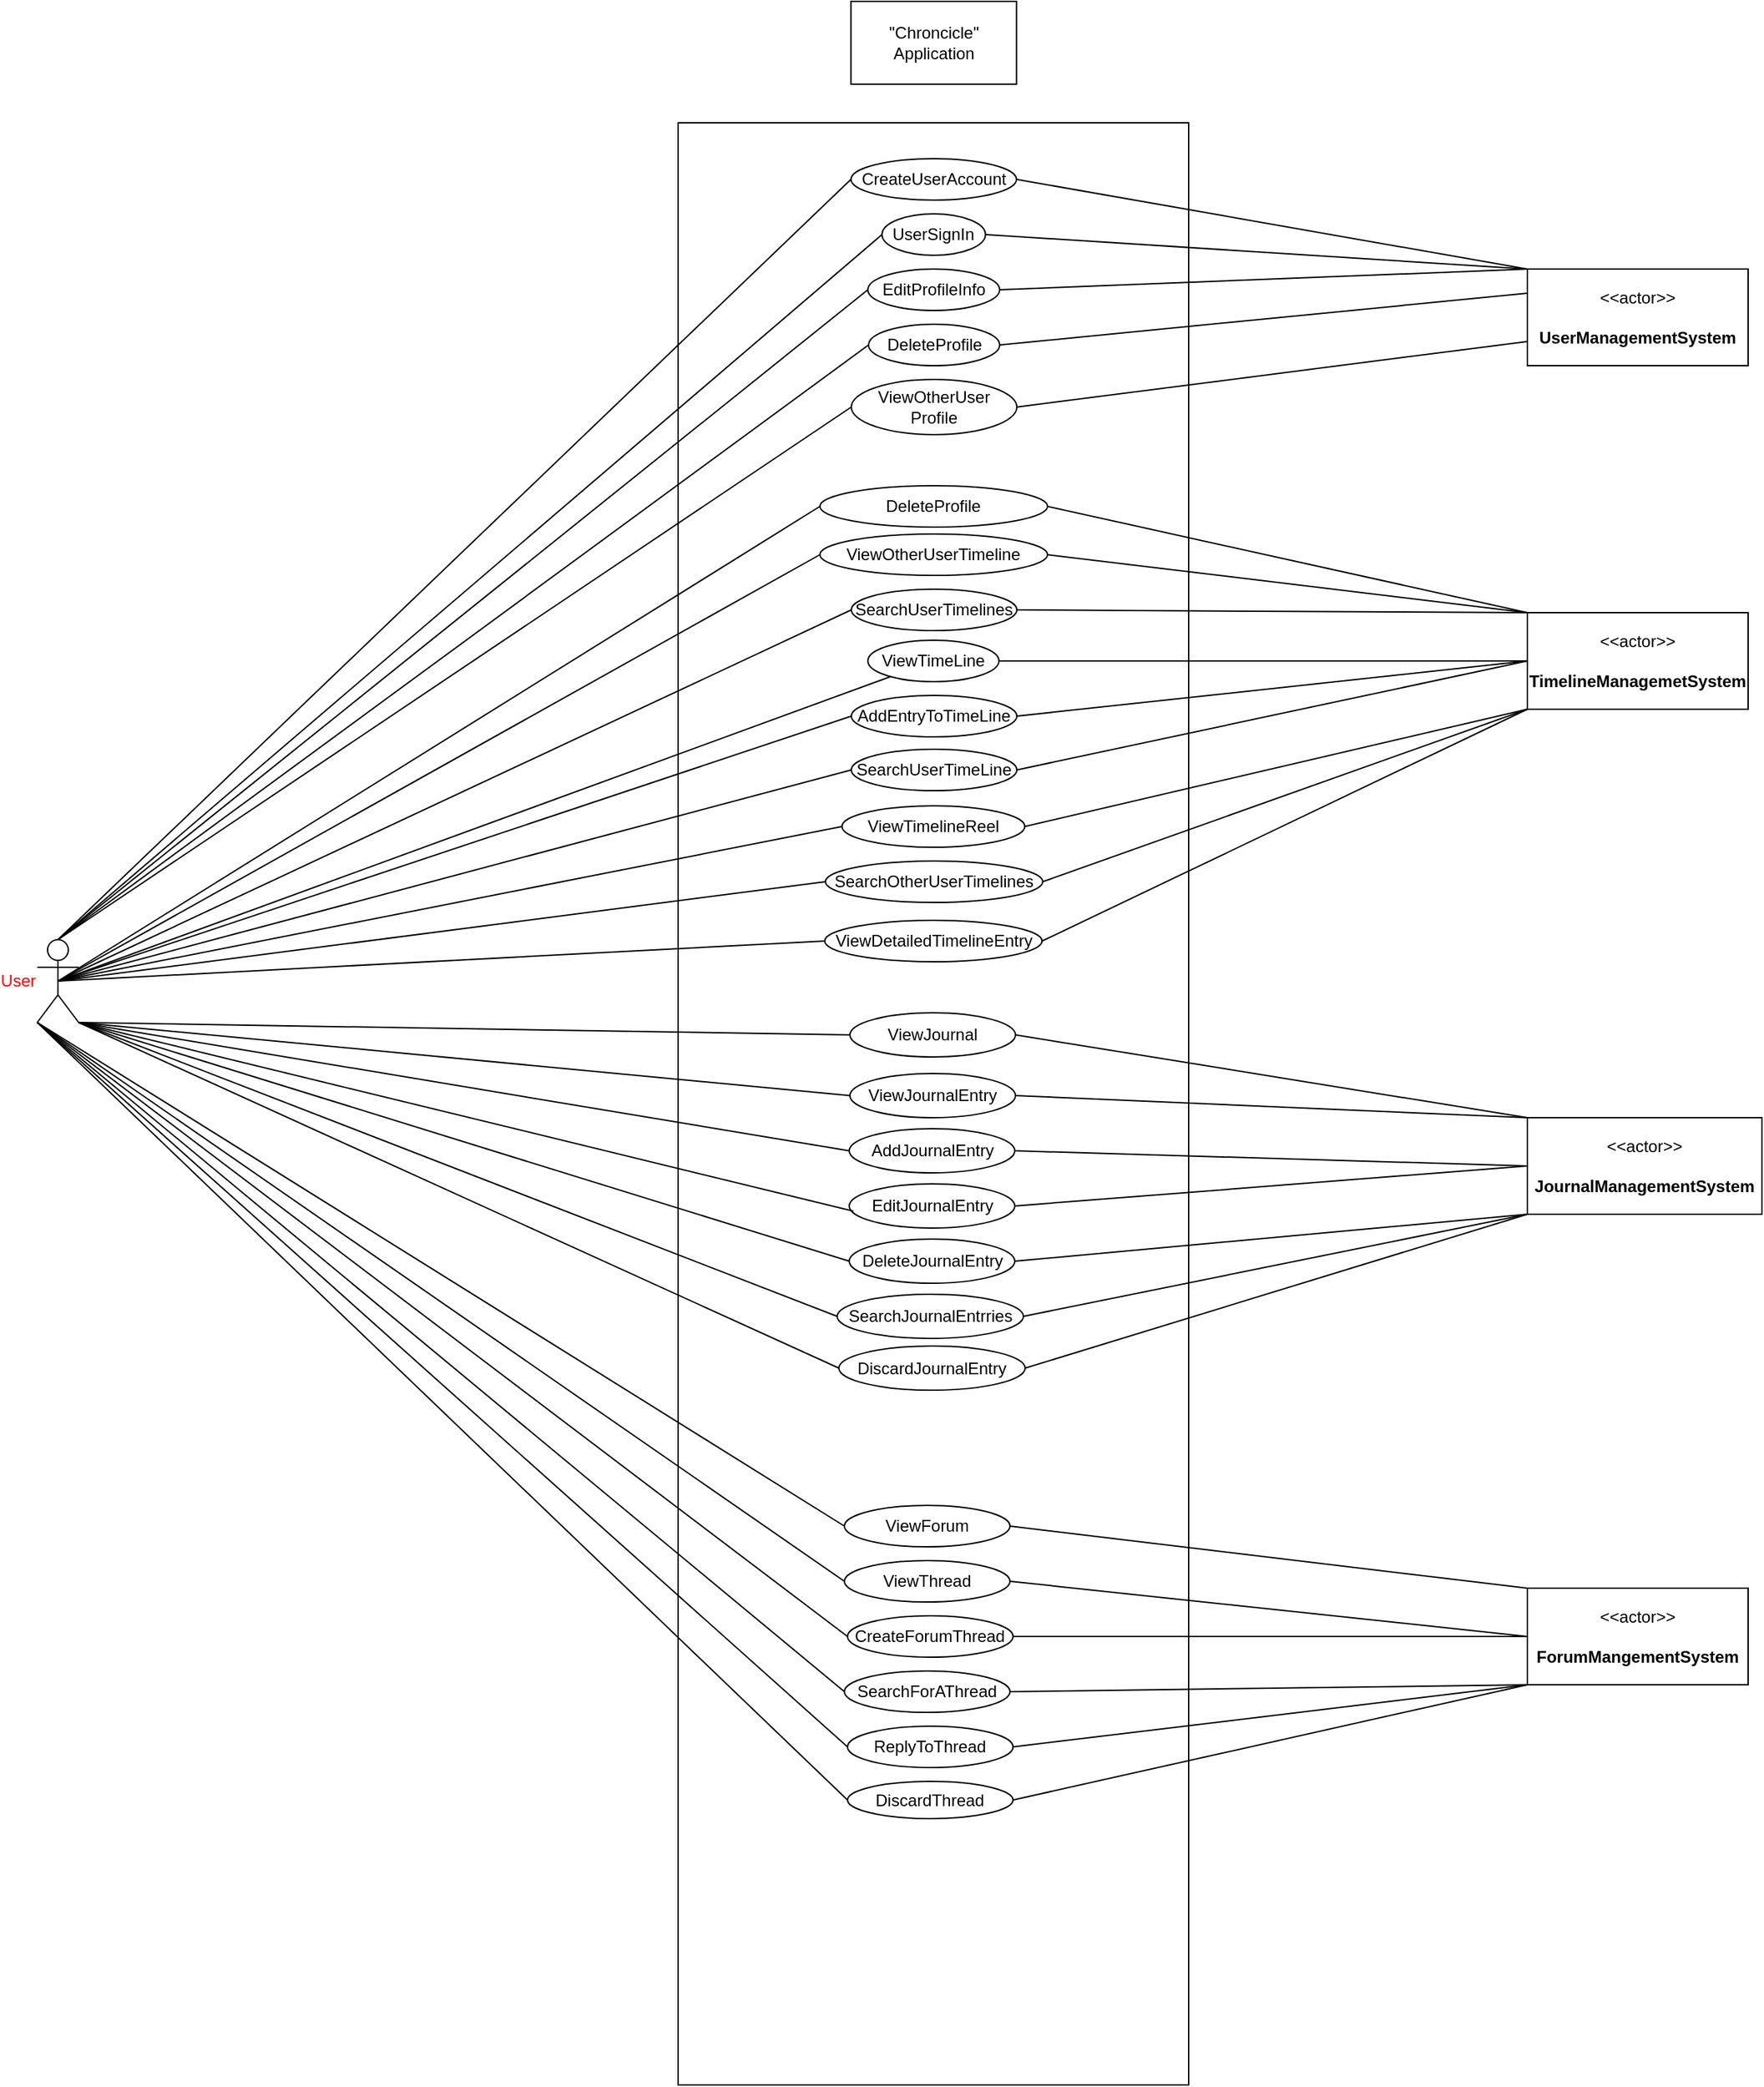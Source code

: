 <mxfile version="22.0.8" type="github">
  <diagram name="Page-1" id="yUO-QkWpa_U_Ise3Jthb">
    <mxGraphModel dx="2284" dy="750" grid="1" gridSize="10" guides="1" tooltips="1" connect="1" arrows="1" fold="1" page="1" pageScale="1" pageWidth="850" pageHeight="1100" math="0" shadow="0">
      <root>
        <mxCell id="0" />
        <mxCell id="1" parent="0" />
        <mxCell id="3FXkl9Uenxrdrb0-9oeA-2" value="" style="rounded=0;whiteSpace=wrap;html=1;" parent="1" vertex="1">
          <mxGeometry x="234.5" y="248" width="370" height="1422" as="geometry" />
        </mxCell>
        <mxCell id="3FXkl9Uenxrdrb0-9oeA-7" value="&amp;lt;&amp;lt;actor&amp;gt;&amp;gt;&lt;br&gt;&lt;br&gt;&lt;b&gt;UserManagementSystem&lt;br&gt;&lt;/b&gt;" style="html=1;align=center;verticalAlign=middle;dashed=0;whiteSpace=wrap;" parent="1" vertex="1">
          <mxGeometry x="850" y="354" width="160" height="70" as="geometry" />
        </mxCell>
        <mxCell id="3FXkl9Uenxrdrb0-9oeA-8" value="CreateUserAccount" style="ellipse;whiteSpace=wrap;html=1;" parent="1" vertex="1">
          <mxGeometry x="359.75" y="274" width="120" height="30" as="geometry" />
        </mxCell>
        <mxCell id="3FXkl9Uenxrdrb0-9oeA-9" value="UserSignIn" style="ellipse;whiteSpace=wrap;html=1;" parent="1" vertex="1">
          <mxGeometry x="382.25" y="314" width="75" height="30" as="geometry" />
        </mxCell>
        <mxCell id="3FXkl9Uenxrdrb0-9oeA-10" value="" style="endArrow=none;html=1;rounded=0;entryX=0;entryY=0.5;entryDx=0;entryDy=0;exitX=0.5;exitY=0;exitDx=0;exitDy=0;exitPerimeter=0;" parent="1" source="3FXkl9Uenxrdrb0-9oeA-6" target="3FXkl9Uenxrdrb0-9oeA-8" edge="1">
          <mxGeometry width="50" height="50" relative="1" as="geometry">
            <mxPoint x="216.5" y="390" as="sourcePoint" />
            <mxPoint x="446.5" y="410" as="targetPoint" />
          </mxGeometry>
        </mxCell>
        <mxCell id="3FXkl9Uenxrdrb0-9oeA-11" value="" style="endArrow=none;html=1;rounded=0;entryX=0;entryY=0.5;entryDx=0;entryDy=0;exitX=0.5;exitY=0;exitDx=0;exitDy=0;exitPerimeter=0;" parent="1" source="3FXkl9Uenxrdrb0-9oeA-6" target="3FXkl9Uenxrdrb0-9oeA-9" edge="1">
          <mxGeometry width="50" height="50" relative="1" as="geometry">
            <mxPoint x="216.5" y="410" as="sourcePoint" />
            <mxPoint x="316.5" y="460" as="targetPoint" />
          </mxGeometry>
        </mxCell>
        <mxCell id="3FXkl9Uenxrdrb0-9oeA-12" value="" style="endArrow=none;html=1;rounded=0;entryX=1;entryY=0.5;entryDx=0;entryDy=0;exitX=0;exitY=0;exitDx=0;exitDy=0;" parent="1" source="3FXkl9Uenxrdrb0-9oeA-7" target="3FXkl9Uenxrdrb0-9oeA-8" edge="1">
          <mxGeometry width="50" height="50" relative="1" as="geometry">
            <mxPoint x="623.5" y="415" as="sourcePoint" />
            <mxPoint x="446.5" y="410" as="targetPoint" />
          </mxGeometry>
        </mxCell>
        <mxCell id="3FXkl9Uenxrdrb0-9oeA-13" value="" style="endArrow=none;html=1;rounded=0;entryX=0;entryY=0;entryDx=0;entryDy=0;exitX=1;exitY=0.5;exitDx=0;exitDy=0;" parent="1" source="3FXkl9Uenxrdrb0-9oeA-9" target="3FXkl9Uenxrdrb0-9oeA-7" edge="1">
          <mxGeometry width="50" height="50" relative="1" as="geometry">
            <mxPoint x="476.5" y="470" as="sourcePoint" />
            <mxPoint x="623.5" y="414" as="targetPoint" />
          </mxGeometry>
        </mxCell>
        <mxCell id="3FXkl9Uenxrdrb0-9oeA-1" value="&quot;Chroncicle&quot; Application" style="rounded=0;whiteSpace=wrap;html=1;" parent="1" vertex="1">
          <mxGeometry x="359.75" y="160" width="120" height="60" as="geometry" />
        </mxCell>
        <mxCell id="3FXkl9Uenxrdrb0-9oeA-21" value="EditProfileInfo" style="ellipse;whiteSpace=wrap;html=1;" parent="1" vertex="1">
          <mxGeometry x="372" y="354" width="95.5" height="30" as="geometry" />
        </mxCell>
        <mxCell id="3FXkl9Uenxrdrb0-9oeA-22" value="" style="endArrow=none;html=1;rounded=0;entryX=0;entryY=0.5;entryDx=0;entryDy=0;exitX=0.5;exitY=0;exitDx=0;exitDy=0;exitPerimeter=0;" parent="1" source="3FXkl9Uenxrdrb0-9oeA-6" target="3FXkl9Uenxrdrb0-9oeA-21" edge="1">
          <mxGeometry width="50" height="50" relative="1" as="geometry">
            <mxPoint x="107" y="390" as="sourcePoint" />
            <mxPoint x="432" y="250" as="targetPoint" />
          </mxGeometry>
        </mxCell>
        <mxCell id="3FXkl9Uenxrdrb0-9oeA-23" value="" style="endArrow=none;html=1;rounded=0;exitX=1;exitY=0.5;exitDx=0;exitDy=0;entryX=0;entryY=0;entryDx=0;entryDy=0;" parent="1" source="3FXkl9Uenxrdrb0-9oeA-21" target="3FXkl9Uenxrdrb0-9oeA-7" edge="1">
          <mxGeometry width="50" height="50" relative="1" as="geometry">
            <mxPoint x="542" y="300" as="sourcePoint" />
            <mxPoint x="600" y="355" as="targetPoint" />
          </mxGeometry>
        </mxCell>
        <mxCell id="3FXkl9Uenxrdrb0-9oeA-24" value="DeleteProfile" style="ellipse;whiteSpace=wrap;html=1;" parent="1" vertex="1">
          <mxGeometry x="372.5" y="394" width="95" height="30" as="geometry" />
        </mxCell>
        <mxCell id="3FXkl9Uenxrdrb0-9oeA-25" value="" style="endArrow=none;html=1;rounded=0;entryX=0;entryY=0.5;entryDx=0;entryDy=0;exitX=0.5;exitY=0;exitDx=0;exitDy=0;exitPerimeter=0;" parent="1" source="3FXkl9Uenxrdrb0-9oeA-6" target="3FXkl9Uenxrdrb0-9oeA-24" edge="1">
          <mxGeometry width="50" height="50" relative="1" as="geometry">
            <mxPoint x="210" y="490" as="sourcePoint" />
            <mxPoint x="450" y="400" as="targetPoint" />
          </mxGeometry>
        </mxCell>
        <mxCell id="3FXkl9Uenxrdrb0-9oeA-26" value="" style="endArrow=none;html=1;rounded=0;exitX=1;exitY=0.5;exitDx=0;exitDy=0;entryX=0;entryY=0.25;entryDx=0;entryDy=0;" parent="1" source="3FXkl9Uenxrdrb0-9oeA-24" target="3FXkl9Uenxrdrb0-9oeA-7" edge="1">
          <mxGeometry width="50" height="50" relative="1" as="geometry">
            <mxPoint x="560" y="450" as="sourcePoint" />
            <mxPoint x="618" y="505" as="targetPoint" />
          </mxGeometry>
        </mxCell>
        <mxCell id="3FXkl9Uenxrdrb0-9oeA-27" value="&amp;lt;&amp;lt;actor&amp;gt;&amp;gt;&lt;br&gt;&lt;br&gt;&lt;b style=&quot;border-color: var(--border-color);&quot;&gt;TimelineManagemetSystem&lt;/b&gt;&lt;b&gt;&lt;br&gt;&lt;/b&gt;" style="html=1;align=center;verticalAlign=middle;dashed=0;whiteSpace=wrap;" parent="1" vertex="1">
          <mxGeometry x="850" y="603" width="160" height="70" as="geometry" />
        </mxCell>
        <mxCell id="3FXkl9Uenxrdrb0-9oeA-28" value="ViewOtherUserTimeline" style="ellipse;whiteSpace=wrap;html=1;" parent="1" vertex="1">
          <mxGeometry x="337.25" y="546" width="165" height="30" as="geometry" />
        </mxCell>
        <mxCell id="3FXkl9Uenxrdrb0-9oeA-29" value="" style="endArrow=none;html=1;rounded=0;entryX=0;entryY=0.5;entryDx=0;entryDy=0;exitX=0.5;exitY=0.5;exitDx=0;exitDy=0;exitPerimeter=0;" parent="1" source="3FXkl9Uenxrdrb0-9oeA-6" target="3FXkl9Uenxrdrb0-9oeA-28" edge="1">
          <mxGeometry width="50" height="50" relative="1" as="geometry">
            <mxPoint x="85" y="540" as="sourcePoint" />
            <mxPoint x="310" y="370" as="targetPoint" />
          </mxGeometry>
        </mxCell>
        <mxCell id="3FXkl9Uenxrdrb0-9oeA-30" value="SearchUserTimelines" style="ellipse;whiteSpace=wrap;html=1;" parent="1" vertex="1">
          <mxGeometry x="360" y="586" width="120" height="30" as="geometry" />
        </mxCell>
        <mxCell id="3FXkl9Uenxrdrb0-9oeA-31" value="" style="endArrow=none;html=1;rounded=0;entryX=0;entryY=0.5;entryDx=0;entryDy=0;exitX=0.5;exitY=0.5;exitDx=0;exitDy=0;exitPerimeter=0;" parent="1" source="3FXkl9Uenxrdrb0-9oeA-6" target="3FXkl9Uenxrdrb0-9oeA-30" edge="1">
          <mxGeometry width="50" height="50" relative="1" as="geometry">
            <mxPoint x="200" y="480" as="sourcePoint" />
            <mxPoint x="375" y="530" as="targetPoint" />
          </mxGeometry>
        </mxCell>
        <mxCell id="3FXkl9Uenxrdrb0-9oeA-32" value="" style="endArrow=none;html=1;rounded=0;exitX=1;exitY=0.5;exitDx=0;exitDy=0;entryX=0;entryY=0;entryDx=0;entryDy=0;" parent="1" source="3FXkl9Uenxrdrb0-9oeA-28" target="3FXkl9Uenxrdrb0-9oeA-27" edge="1">
          <mxGeometry width="50" height="50" relative="1" as="geometry">
            <mxPoint x="508" y="410" as="sourcePoint" />
            <mxPoint x="620" y="457" as="targetPoint" />
          </mxGeometry>
        </mxCell>
        <mxCell id="3FXkl9Uenxrdrb0-9oeA-34" value="" style="endArrow=none;html=1;rounded=0;exitX=1;exitY=0.5;exitDx=0;exitDy=0;entryX=0;entryY=0;entryDx=0;entryDy=0;" parent="1" source="3FXkl9Uenxrdrb0-9oeA-30" target="3FXkl9Uenxrdrb0-9oeA-27" edge="1">
          <mxGeometry width="50" height="50" relative="1" as="geometry">
            <mxPoint x="400" y="450" as="sourcePoint" />
            <mxPoint x="450" y="400" as="targetPoint" />
          </mxGeometry>
        </mxCell>
        <mxCell id="3FXkl9Uenxrdrb0-9oeA-45" value="ViewTimeLine" style="ellipse;whiteSpace=wrap;html=1;" parent="1" vertex="1">
          <mxGeometry x="372" y="623" width="95" height="30" as="geometry" />
        </mxCell>
        <mxCell id="3FXkl9Uenxrdrb0-9oeA-46" value="" style="endArrow=none;html=1;rounded=0;exitX=0.5;exitY=0.5;exitDx=0;exitDy=0;exitPerimeter=0;" parent="1" source="3FXkl9Uenxrdrb0-9oeA-6" target="3FXkl9Uenxrdrb0-9oeA-45" edge="1">
          <mxGeometry width="50" height="50" relative="1" as="geometry">
            <mxPoint x="90" y="540" as="sourcePoint" />
            <mxPoint x="355" y="540" as="targetPoint" />
          </mxGeometry>
        </mxCell>
        <mxCell id="3FXkl9Uenxrdrb0-9oeA-47" value="SearchUserTimeLine" style="ellipse;whiteSpace=wrap;html=1;" parent="1" vertex="1">
          <mxGeometry x="360" y="702" width="120" height="30" as="geometry" />
        </mxCell>
        <mxCell id="3FXkl9Uenxrdrb0-9oeA-48" value="" style="endArrow=none;html=1;rounded=0;entryX=0;entryY=0.5;entryDx=0;entryDy=0;exitX=0.5;exitY=0.5;exitDx=0;exitDy=0;exitPerimeter=0;" parent="1" source="3FXkl9Uenxrdrb0-9oeA-6" target="3FXkl9Uenxrdrb0-9oeA-47" edge="1">
          <mxGeometry width="50" height="50" relative="1" as="geometry">
            <mxPoint x="190" y="630" as="sourcePoint" />
            <mxPoint x="440" y="540" as="targetPoint" />
          </mxGeometry>
        </mxCell>
        <mxCell id="3FXkl9Uenxrdrb0-9oeA-49" value="" style="endArrow=none;html=1;rounded=0;exitX=1;exitY=0.5;exitDx=0;exitDy=0;entryX=0;entryY=0.5;entryDx=0;entryDy=0;" parent="1" source="3FXkl9Uenxrdrb0-9oeA-47" target="3FXkl9Uenxrdrb0-9oeA-27" edge="1">
          <mxGeometry width="50" height="50" relative="1" as="geometry">
            <mxPoint x="550" y="510" as="sourcePoint" />
            <mxPoint x="630" y="630" as="targetPoint" />
          </mxGeometry>
        </mxCell>
        <mxCell id="3FXkl9Uenxrdrb0-9oeA-50" value="AddEntryToTimeLine" style="ellipse;whiteSpace=wrap;html=1;" parent="1" vertex="1">
          <mxGeometry x="360" y="663" width="120" height="30" as="geometry" />
        </mxCell>
        <mxCell id="3FXkl9Uenxrdrb0-9oeA-51" value="" style="endArrow=none;html=1;rounded=0;entryX=0;entryY=0.5;entryDx=0;entryDy=0;exitX=0.5;exitY=0.5;exitDx=0;exitDy=0;exitPerimeter=0;" parent="1" source="3FXkl9Uenxrdrb0-9oeA-6" target="3FXkl9Uenxrdrb0-9oeA-50" edge="1">
          <mxGeometry width="50" height="50" relative="1" as="geometry">
            <mxPoint x="190" y="630" as="sourcePoint" />
            <mxPoint x="300" y="510" as="targetPoint" />
          </mxGeometry>
        </mxCell>
        <mxCell id="3FXkl9Uenxrdrb0-9oeA-52" value="" style="endArrow=none;html=1;rounded=0;exitX=1;exitY=0.5;exitDx=0;exitDy=0;entryX=0;entryY=0.5;entryDx=0;entryDy=0;" parent="1" source="3FXkl9Uenxrdrb0-9oeA-50" target="3FXkl9Uenxrdrb0-9oeA-27" edge="1">
          <mxGeometry width="50" height="50" relative="1" as="geometry">
            <mxPoint x="485" y="760" as="sourcePoint" />
            <mxPoint x="630" y="630" as="targetPoint" />
          </mxGeometry>
        </mxCell>
        <mxCell id="3FXkl9Uenxrdrb0-9oeA-53" value="" style="endArrow=none;html=1;rounded=0;entryX=0;entryY=0.5;entryDx=0;entryDy=0;" parent="1" source="3FXkl9Uenxrdrb0-9oeA-45" target="3FXkl9Uenxrdrb0-9oeA-27" edge="1">
          <mxGeometry width="50" height="50" relative="1" as="geometry">
            <mxPoint x="475" y="510" as="sourcePoint" />
            <mxPoint x="630" y="630" as="targetPoint" />
          </mxGeometry>
        </mxCell>
        <mxCell id="3FXkl9Uenxrdrb0-9oeA-54" value="ViewOtherUser Profile" style="ellipse;whiteSpace=wrap;html=1;" parent="1" vertex="1">
          <mxGeometry x="360" y="434" width="120" height="40" as="geometry" />
        </mxCell>
        <mxCell id="3FXkl9Uenxrdrb0-9oeA-55" value="" style="endArrow=none;html=1;rounded=0;entryX=0;entryY=0.5;entryDx=0;entryDy=0;exitX=0.5;exitY=0;exitDx=0;exitDy=0;exitPerimeter=0;" parent="1" source="3FXkl9Uenxrdrb0-9oeA-6" target="3FXkl9Uenxrdrb0-9oeA-54" edge="1">
          <mxGeometry width="50" height="50" relative="1" as="geometry">
            <mxPoint x="85" y="260" as="sourcePoint" />
            <mxPoint x="450" y="150" as="targetPoint" />
          </mxGeometry>
        </mxCell>
        <mxCell id="3FXkl9Uenxrdrb0-9oeA-56" value="" style="endArrow=none;html=1;rounded=0;entryX=0;entryY=0.75;entryDx=0;entryDy=0;exitX=1;exitY=0.5;exitDx=0;exitDy=0;" parent="1" source="3FXkl9Uenxrdrb0-9oeA-54" target="3FXkl9Uenxrdrb0-9oeA-7" edge="1">
          <mxGeometry width="50" height="50" relative="1" as="geometry">
            <mxPoint x="560" y="150" as="sourcePoint" />
            <mxPoint x="650" y="117.5" as="targetPoint" />
          </mxGeometry>
        </mxCell>
        <mxCell id="3FXkl9Uenxrdrb0-9oeA-57" value="ViewTimelineReel" style="ellipse;whiteSpace=wrap;html=1;" parent="1" vertex="1">
          <mxGeometry x="353.25" y="743" width="132.5" height="30" as="geometry" />
        </mxCell>
        <mxCell id="3FXkl9Uenxrdrb0-9oeA-58" value="" style="endArrow=none;html=1;rounded=0;entryX=0;entryY=0.5;entryDx=0;entryDy=0;exitX=0.5;exitY=0.5;exitDx=0;exitDy=0;exitPerimeter=0;" parent="1" source="3FXkl9Uenxrdrb0-9oeA-6" target="3FXkl9Uenxrdrb0-9oeA-57" edge="1">
          <mxGeometry width="50" height="50" relative="1" as="geometry">
            <mxPoint x="190" y="800" as="sourcePoint" />
            <mxPoint x="345" y="730" as="targetPoint" />
          </mxGeometry>
        </mxCell>
        <mxCell id="3FXkl9Uenxrdrb0-9oeA-59" value="" style="endArrow=none;html=1;rounded=0;entryX=0;entryY=1;entryDx=0;entryDy=0;exitX=1;exitY=0.5;exitDx=0;exitDy=0;" parent="1" source="3FXkl9Uenxrdrb0-9oeA-57" target="3FXkl9Uenxrdrb0-9oeA-27" edge="1">
          <mxGeometry width="50" height="50" relative="1" as="geometry">
            <mxPoint x="534" y="655.98" as="sourcePoint" />
            <mxPoint x="610" y="825" as="targetPoint" />
          </mxGeometry>
        </mxCell>
        <mxCell id="3FXkl9Uenxrdrb0-9oeA-60" value="SearchOtherUserTimelines" style="ellipse;whiteSpace=wrap;html=1;" parent="1" vertex="1">
          <mxGeometry x="341.25" y="783" width="157.5" height="30" as="geometry" />
        </mxCell>
        <mxCell id="3FXkl9Uenxrdrb0-9oeA-61" value="" style="endArrow=none;html=1;rounded=0;entryX=0;entryY=0.5;entryDx=0;entryDy=0;exitX=0.5;exitY=0.5;exitDx=0;exitDy=0;exitPerimeter=0;" parent="1" source="3FXkl9Uenxrdrb0-9oeA-6" target="3FXkl9Uenxrdrb0-9oeA-60" edge="1">
          <mxGeometry width="50" height="50" relative="1" as="geometry">
            <mxPoint x="100" y="570" as="sourcePoint" />
            <mxPoint x="430" y="690" as="targetPoint" />
          </mxGeometry>
        </mxCell>
        <mxCell id="3FXkl9Uenxrdrb0-9oeA-62" value="" style="endArrow=none;html=1;rounded=0;exitX=1;exitY=0.5;exitDx=0;exitDy=0;entryX=0;entryY=1;entryDx=0;entryDy=0;" parent="1" source="3FXkl9Uenxrdrb0-9oeA-60" target="3FXkl9Uenxrdrb0-9oeA-27" edge="1">
          <mxGeometry width="50" height="50" relative="1" as="geometry">
            <mxPoint x="580" y="950" as="sourcePoint" />
            <mxPoint x="690" y="770" as="targetPoint" />
          </mxGeometry>
        </mxCell>
        <mxCell id="3FXkl9Uenxrdrb0-9oeA-63" value="ViewJournalEntry" style="ellipse;whiteSpace=wrap;html=1;" parent="1" vertex="1">
          <mxGeometry x="359" y="937" width="120" height="32" as="geometry" />
        </mxCell>
        <mxCell id="3FXkl9Uenxrdrb0-9oeA-64" value="&amp;lt;&amp;lt;actor&amp;gt;&amp;gt;&lt;br&gt;&lt;br&gt;&lt;b&gt;JournalManagementSystem&lt;br&gt;&lt;/b&gt;" style="html=1;align=center;verticalAlign=middle;dashed=0;whiteSpace=wrap;" parent="1" vertex="1">
          <mxGeometry x="850" y="969" width="170" height="70" as="geometry" />
        </mxCell>
        <mxCell id="3FXkl9Uenxrdrb0-9oeA-65" value="" style="endArrow=none;html=1;rounded=0;entryX=0;entryY=0.5;entryDx=0;entryDy=0;exitX=1;exitY=1;exitDx=0;exitDy=0;exitPerimeter=0;" parent="1" source="3FXkl9Uenxrdrb0-9oeA-6" target="3FXkl9Uenxrdrb0-9oeA-63" edge="1">
          <mxGeometry width="50" height="50" relative="1" as="geometry">
            <mxPoint x="190" y="882" as="sourcePoint" />
            <mxPoint x="355" y="832" as="targetPoint" />
          </mxGeometry>
        </mxCell>
        <mxCell id="3FXkl9Uenxrdrb0-9oeA-66" value="SearchJournalEntrries" style="ellipse;whiteSpace=wrap;html=1;" parent="1" vertex="1">
          <mxGeometry x="349.75" y="1097" width="135" height="32" as="geometry" />
        </mxCell>
        <mxCell id="3FXkl9Uenxrdrb0-9oeA-67" value="" style="endArrow=none;html=1;rounded=0;entryX=0;entryY=0.5;entryDx=0;entryDy=0;exitX=1;exitY=1;exitDx=0;exitDy=0;exitPerimeter=0;" parent="1" source="3FXkl9Uenxrdrb0-9oeA-6" target="3FXkl9Uenxrdrb0-9oeA-66" edge="1">
          <mxGeometry width="50" height="50" relative="1" as="geometry">
            <mxPoint x="200" y="972" as="sourcePoint" />
            <mxPoint x="440" y="832" as="targetPoint" />
          </mxGeometry>
        </mxCell>
        <mxCell id="3FXkl9Uenxrdrb0-9oeA-68" value="" style="endArrow=none;html=1;rounded=0;exitX=1;exitY=0.5;exitDx=0;exitDy=0;entryX=0;entryY=1;entryDx=0;entryDy=0;" parent="1" source="3FXkl9Uenxrdrb0-9oeA-66" target="3FXkl9Uenxrdrb0-9oeA-64" edge="1">
          <mxGeometry width="50" height="50" relative="1" as="geometry">
            <mxPoint x="550" y="802" as="sourcePoint" />
            <mxPoint x="610" y="932" as="targetPoint" />
          </mxGeometry>
        </mxCell>
        <mxCell id="3FXkl9Uenxrdrb0-9oeA-69" value="AddJournalEntry" style="ellipse;whiteSpace=wrap;html=1;" parent="1" vertex="1">
          <mxGeometry x="358.5" y="977" width="120" height="32" as="geometry" />
        </mxCell>
        <mxCell id="3FXkl9Uenxrdrb0-9oeA-70" value="DeleteJournalEntry" style="ellipse;whiteSpace=wrap;html=1;" parent="1" vertex="1">
          <mxGeometry x="358.5" y="1057" width="120" height="32" as="geometry" />
        </mxCell>
        <mxCell id="3FXkl9Uenxrdrb0-9oeA-71" value="EditJournalEntry" style="ellipse;whiteSpace=wrap;html=1;" parent="1" vertex="1">
          <mxGeometry x="358.5" y="1017" width="120" height="32" as="geometry" />
        </mxCell>
        <mxCell id="3FXkl9Uenxrdrb0-9oeA-72" value="" style="endArrow=none;html=1;rounded=0;entryX=0;entryY=0.5;entryDx=0;entryDy=0;exitX=1;exitY=1;exitDx=0;exitDy=0;exitPerimeter=0;" parent="1" source="3FXkl9Uenxrdrb0-9oeA-6" target="3FXkl9Uenxrdrb0-9oeA-69" edge="1">
          <mxGeometry width="50" height="50" relative="1" as="geometry">
            <mxPoint x="200" y="892" as="sourcePoint" />
            <mxPoint x="300" y="802" as="targetPoint" />
          </mxGeometry>
        </mxCell>
        <mxCell id="3FXkl9Uenxrdrb0-9oeA-73" value="" style="endArrow=none;html=1;rounded=0;entryX=0.025;entryY=0.617;entryDx=0;entryDy=0;entryPerimeter=0;exitX=1;exitY=1;exitDx=0;exitDy=0;exitPerimeter=0;" parent="1" source="3FXkl9Uenxrdrb0-9oeA-6" target="3FXkl9Uenxrdrb0-9oeA-71" edge="1">
          <mxGeometry width="50" height="50" relative="1" as="geometry">
            <mxPoint x="200" y="912" as="sourcePoint" />
            <mxPoint x="300" y="882" as="targetPoint" />
          </mxGeometry>
        </mxCell>
        <mxCell id="3FXkl9Uenxrdrb0-9oeA-74" value="" style="endArrow=none;html=1;rounded=0;entryX=0;entryY=0.5;entryDx=0;entryDy=0;exitX=1;exitY=1;exitDx=0;exitDy=0;exitPerimeter=0;" parent="1" source="3FXkl9Uenxrdrb0-9oeA-6" target="3FXkl9Uenxrdrb0-9oeA-70" edge="1">
          <mxGeometry width="50" height="50" relative="1" as="geometry">
            <mxPoint x="200" y="932" as="sourcePoint" />
            <mxPoint x="303" y="969" as="targetPoint" />
          </mxGeometry>
        </mxCell>
        <mxCell id="3FXkl9Uenxrdrb0-9oeA-75" value="" style="endArrow=none;html=1;rounded=0;exitX=1;exitY=0.5;exitDx=0;exitDy=0;entryX=0;entryY=0.5;entryDx=0;entryDy=0;" parent="1" source="3FXkl9Uenxrdrb0-9oeA-71" target="3FXkl9Uenxrdrb0-9oeA-64" edge="1">
          <mxGeometry width="50" height="50" relative="1" as="geometry">
            <mxPoint x="485" y="882" as="sourcePoint" />
            <mxPoint x="610" y="932" as="targetPoint" />
          </mxGeometry>
        </mxCell>
        <mxCell id="3FXkl9Uenxrdrb0-9oeA-76" value="" style="endArrow=none;html=1;rounded=0;exitX=1;exitY=0.5;exitDx=0;exitDy=0;entryX=0;entryY=1;entryDx=0;entryDy=0;" parent="1" source="3FXkl9Uenxrdrb0-9oeA-70" target="3FXkl9Uenxrdrb0-9oeA-64" edge="1">
          <mxGeometry width="50" height="50" relative="1" as="geometry">
            <mxPoint x="495" y="892" as="sourcePoint" />
            <mxPoint x="610" y="932" as="targetPoint" />
          </mxGeometry>
        </mxCell>
        <mxCell id="3FXkl9Uenxrdrb0-9oeA-77" value="" style="endArrow=none;html=1;rounded=0;exitX=1;exitY=0.5;exitDx=0;exitDy=0;entryX=0;entryY=0;entryDx=0;entryDy=0;" parent="1" source="3FXkl9Uenxrdrb0-9oeA-63" target="3FXkl9Uenxrdrb0-9oeA-64" edge="1">
          <mxGeometry width="50" height="50" relative="1" as="geometry">
            <mxPoint x="485" y="962" as="sourcePoint" />
            <mxPoint x="610" y="932" as="targetPoint" />
          </mxGeometry>
        </mxCell>
        <mxCell id="3FXkl9Uenxrdrb0-9oeA-78" value="" style="endArrow=none;html=1;rounded=0;exitX=1;exitY=0.5;exitDx=0;exitDy=0;entryX=0;entryY=0.5;entryDx=0;entryDy=0;" parent="1" source="3FXkl9Uenxrdrb0-9oeA-69" target="3FXkl9Uenxrdrb0-9oeA-64" edge="1">
          <mxGeometry width="50" height="50" relative="1" as="geometry">
            <mxPoint x="485" y="802" as="sourcePoint" />
            <mxPoint x="610" y="932" as="targetPoint" />
          </mxGeometry>
        </mxCell>
        <mxCell id="qMlKmiSrW9xh-4VBre1F-2" value="ViewDetailedTimelineEntry" style="ellipse;whiteSpace=wrap;html=1;" vertex="1" parent="1">
          <mxGeometry x="340.75" y="826" width="157.5" height="30" as="geometry" />
        </mxCell>
        <mxCell id="qMlKmiSrW9xh-4VBre1F-3" value="" style="endArrow=none;html=1;rounded=0;entryX=0;entryY=0.5;entryDx=0;entryDy=0;exitX=0.5;exitY=0.5;exitDx=0;exitDy=0;exitPerimeter=0;" edge="1" parent="1" target="qMlKmiSrW9xh-4VBre1F-2" source="3FXkl9Uenxrdrb0-9oeA-6">
          <mxGeometry width="50" height="50" relative="1" as="geometry">
            <mxPoint x="80" y="660" as="sourcePoint" />
            <mxPoint x="430" y="726" as="targetPoint" />
          </mxGeometry>
        </mxCell>
        <mxCell id="qMlKmiSrW9xh-4VBre1F-4" value="" style="endArrow=none;html=1;rounded=0;exitX=1;exitY=0.5;exitDx=0;exitDy=0;entryX=0;entryY=1;entryDx=0;entryDy=0;" edge="1" parent="1" source="qMlKmiSrW9xh-4VBre1F-2" target="3FXkl9Uenxrdrb0-9oeA-27">
          <mxGeometry width="50" height="50" relative="1" as="geometry">
            <mxPoint x="580" y="986" as="sourcePoint" />
            <mxPoint x="660" y="695" as="targetPoint" />
          </mxGeometry>
        </mxCell>
        <mxCell id="qMlKmiSrW9xh-4VBre1F-6" value="ViewJournal" style="ellipse;whiteSpace=wrap;html=1;" vertex="1" parent="1">
          <mxGeometry x="359" y="893" width="120" height="32" as="geometry" />
        </mxCell>
        <mxCell id="qMlKmiSrW9xh-4VBre1F-7" value="" style="endArrow=none;html=1;rounded=0;entryX=0;entryY=0.5;entryDx=0;entryDy=0;exitX=1;exitY=1;exitDx=0;exitDy=0;exitPerimeter=0;" edge="1" parent="1" target="qMlKmiSrW9xh-4VBre1F-6" source="3FXkl9Uenxrdrb0-9oeA-6">
          <mxGeometry width="50" height="50" relative="1" as="geometry">
            <mxPoint x="70" y="610" as="sourcePoint" />
            <mxPoint x="355" y="788" as="targetPoint" />
          </mxGeometry>
        </mxCell>
        <mxCell id="qMlKmiSrW9xh-4VBre1F-8" value="" style="endArrow=none;html=1;rounded=0;exitX=1;exitY=0.5;exitDx=0;exitDy=0;entryX=0;entryY=0;entryDx=0;entryDy=0;" edge="1" parent="1" source="qMlKmiSrW9xh-4VBre1F-6" target="3FXkl9Uenxrdrb0-9oeA-64">
          <mxGeometry width="50" height="50" relative="1" as="geometry">
            <mxPoint x="485" y="918" as="sourcePoint" />
            <mxPoint x="660" y="793" as="targetPoint" />
          </mxGeometry>
        </mxCell>
        <mxCell id="qMlKmiSrW9xh-4VBre1F-9" value="DiscardJournalEntry" style="ellipse;whiteSpace=wrap;html=1;" vertex="1" parent="1">
          <mxGeometry x="351" y="1134.5" width="135" height="32" as="geometry" />
        </mxCell>
        <mxCell id="qMlKmiSrW9xh-4VBre1F-10" value="" style="endArrow=none;html=1;rounded=0;entryX=0;entryY=0.5;entryDx=0;entryDy=0;exitX=1;exitY=1;exitDx=0;exitDy=0;exitPerimeter=0;" edge="1" parent="1" target="qMlKmiSrW9xh-4VBre1F-9" source="3FXkl9Uenxrdrb0-9oeA-6">
          <mxGeometry width="50" height="50" relative="1" as="geometry">
            <mxPoint x="60" y="690" as="sourcePoint" />
            <mxPoint x="440" y="868.5" as="targetPoint" />
          </mxGeometry>
        </mxCell>
        <mxCell id="qMlKmiSrW9xh-4VBre1F-11" value="" style="endArrow=none;html=1;rounded=0;exitX=1;exitY=0.5;exitDx=0;exitDy=0;entryX=0;entryY=1;entryDx=0;entryDy=0;" edge="1" parent="1" source="qMlKmiSrW9xh-4VBre1F-9" target="3FXkl9Uenxrdrb0-9oeA-64">
          <mxGeometry width="50" height="50" relative="1" as="geometry">
            <mxPoint x="550" y="838.5" as="sourcePoint" />
            <mxPoint x="660" y="943.5" as="targetPoint" />
          </mxGeometry>
        </mxCell>
        <mxCell id="qMlKmiSrW9xh-4VBre1F-12" value="DeleteProfile" style="ellipse;whiteSpace=wrap;html=1;" vertex="1" parent="1">
          <mxGeometry x="337.25" y="511" width="165" height="30" as="geometry" />
        </mxCell>
        <mxCell id="qMlKmiSrW9xh-4VBre1F-13" value="" style="endArrow=none;html=1;rounded=0;entryX=0;entryY=0.5;entryDx=0;entryDy=0;exitX=0.5;exitY=0.5;exitDx=0;exitDy=0;exitPerimeter=0;" edge="1" parent="1" target="qMlKmiSrW9xh-4VBre1F-12" source="3FXkl9Uenxrdrb0-9oeA-6">
          <mxGeometry width="50" height="50" relative="1" as="geometry">
            <mxPoint x="60" y="590" as="sourcePoint" />
            <mxPoint x="310" y="335" as="targetPoint" />
          </mxGeometry>
        </mxCell>
        <mxCell id="qMlKmiSrW9xh-4VBre1F-14" value="" style="endArrow=none;html=1;rounded=0;exitX=1;exitY=0.5;exitDx=0;exitDy=0;entryX=0;entryY=0;entryDx=0;entryDy=0;" edge="1" parent="1" source="qMlKmiSrW9xh-4VBre1F-12" target="3FXkl9Uenxrdrb0-9oeA-27">
          <mxGeometry width="50" height="50" relative="1" as="geometry">
            <mxPoint x="508" y="375" as="sourcePoint" />
            <mxPoint x="660" y="554" as="targetPoint" />
          </mxGeometry>
        </mxCell>
        <mxCell id="qMlKmiSrW9xh-4VBre1F-16" value="ViewThread" style="ellipse;whiteSpace=wrap;html=1;" vertex="1" parent="1">
          <mxGeometry x="355" y="1290" width="120" height="30" as="geometry" />
        </mxCell>
        <mxCell id="qMlKmiSrW9xh-4VBre1F-17" value="&amp;lt;&amp;lt;actor&amp;gt;&amp;gt;&lt;br&gt;&lt;br&gt;&lt;b style=&quot;border-color: var(--border-color);&quot;&gt;ForumMangementSystem&lt;/b&gt;&lt;b&gt;&lt;br&gt;&lt;/b&gt;" style="html=1;align=center;verticalAlign=middle;dashed=0;whiteSpace=wrap;" vertex="1" parent="1">
          <mxGeometry x="850" y="1310" width="160" height="70" as="geometry" />
        </mxCell>
        <mxCell id="qMlKmiSrW9xh-4VBre1F-18" value="" style="endArrow=none;html=1;rounded=0;entryX=0;entryY=0.5;entryDx=0;entryDy=0;exitX=0;exitY=1;exitDx=0;exitDy=0;exitPerimeter=0;" edge="1" parent="1" target="qMlKmiSrW9xh-4VBre1F-16" source="3FXkl9Uenxrdrb0-9oeA-6">
          <mxGeometry width="50" height="50" relative="1" as="geometry">
            <mxPoint x="190" y="1360" as="sourcePoint" />
            <mxPoint x="355" y="1280" as="targetPoint" />
          </mxGeometry>
        </mxCell>
        <mxCell id="qMlKmiSrW9xh-4VBre1F-19" value="SearchForAThread" style="ellipse;whiteSpace=wrap;html=1;" vertex="1" parent="1">
          <mxGeometry x="355" y="1370" width="120" height="30" as="geometry" />
        </mxCell>
        <mxCell id="qMlKmiSrW9xh-4VBre1F-20" value="" style="endArrow=none;html=1;rounded=0;entryX=0;entryY=0.5;entryDx=0;entryDy=0;" edge="1" parent="1" target="qMlKmiSrW9xh-4VBre1F-19">
          <mxGeometry width="50" height="50" relative="1" as="geometry">
            <mxPoint x="-230" y="900" as="sourcePoint" />
            <mxPoint x="440" y="1280" as="targetPoint" />
          </mxGeometry>
        </mxCell>
        <mxCell id="qMlKmiSrW9xh-4VBre1F-21" value="" style="endArrow=none;html=1;rounded=0;exitX=1;exitY=0.5;exitDx=0;exitDy=0;entryX=0;entryY=1;entryDx=0;entryDy=0;" edge="1" parent="1" source="qMlKmiSrW9xh-4VBre1F-19" target="qMlKmiSrW9xh-4VBre1F-17">
          <mxGeometry width="50" height="50" relative="1" as="geometry">
            <mxPoint x="550" y="1250" as="sourcePoint" />
            <mxPoint x="610" y="1535" as="targetPoint" />
          </mxGeometry>
        </mxCell>
        <mxCell id="qMlKmiSrW9xh-4VBre1F-22" value="CreateForumThread" style="ellipse;whiteSpace=wrap;html=1;" vertex="1" parent="1">
          <mxGeometry x="357.25" y="1330" width="120" height="30" as="geometry" />
        </mxCell>
        <mxCell id="qMlKmiSrW9xh-4VBre1F-23" value="" style="endArrow=none;html=1;rounded=0;entryX=0;entryY=0.5;entryDx=0;entryDy=0;exitX=0;exitY=1;exitDx=0;exitDy=0;exitPerimeter=0;" edge="1" parent="1" target="qMlKmiSrW9xh-4VBre1F-22" source="3FXkl9Uenxrdrb0-9oeA-6">
          <mxGeometry width="50" height="50" relative="1" as="geometry">
            <mxPoint x="190" y="1360" as="sourcePoint" />
            <mxPoint x="300" y="1250" as="targetPoint" />
          </mxGeometry>
        </mxCell>
        <mxCell id="qMlKmiSrW9xh-4VBre1F-24" value="" style="endArrow=none;html=1;rounded=0;exitX=1;exitY=0.5;exitDx=0;exitDy=0;entryX=0;entryY=0.5;entryDx=0;entryDy=0;" edge="1" parent="1" source="qMlKmiSrW9xh-4VBre1F-22" target="qMlKmiSrW9xh-4VBre1F-17">
          <mxGeometry width="50" height="50" relative="1" as="geometry">
            <mxPoint x="210" y="1430" as="sourcePoint" />
            <mxPoint x="610" y="1380" as="targetPoint" />
          </mxGeometry>
        </mxCell>
        <mxCell id="qMlKmiSrW9xh-4VBre1F-25" value="" style="endArrow=none;html=1;rounded=0;exitX=1;exitY=0.5;exitDx=0;exitDy=0;entryX=0;entryY=0.5;entryDx=0;entryDy=0;" edge="1" parent="1" source="qMlKmiSrW9xh-4VBre1F-16" target="qMlKmiSrW9xh-4VBre1F-17">
          <mxGeometry width="50" height="50" relative="1" as="geometry">
            <mxPoint x="475" y="1490" as="sourcePoint" />
            <mxPoint x="610" y="1380" as="targetPoint" />
          </mxGeometry>
        </mxCell>
        <mxCell id="qMlKmiSrW9xh-4VBre1F-26" value="ViewForum" style="ellipse;whiteSpace=wrap;html=1;" vertex="1" parent="1">
          <mxGeometry x="355" y="1250" width="120" height="30" as="geometry" />
        </mxCell>
        <mxCell id="qMlKmiSrW9xh-4VBre1F-27" value="" style="endArrow=none;html=1;rounded=0;entryX=0;entryY=0.5;entryDx=0;entryDy=0;exitX=0;exitY=1;exitDx=0;exitDy=0;exitPerimeter=0;" edge="1" parent="1" target="qMlKmiSrW9xh-4VBre1F-26" source="3FXkl9Uenxrdrb0-9oeA-6">
          <mxGeometry width="50" height="50" relative="1" as="geometry">
            <mxPoint x="40" y="1250" as="sourcePoint" />
            <mxPoint x="355" y="1200" as="targetPoint" />
          </mxGeometry>
        </mxCell>
        <mxCell id="qMlKmiSrW9xh-4VBre1F-28" value="" style="endArrow=none;html=1;rounded=0;exitX=1;exitY=0.5;exitDx=0;exitDy=0;entryX=0;entryY=0;entryDx=0;entryDy=0;" edge="1" parent="1" source="qMlKmiSrW9xh-4VBre1F-26" target="qMlKmiSrW9xh-4VBre1F-17">
          <mxGeometry width="50" height="50" relative="1" as="geometry">
            <mxPoint x="475" y="1410" as="sourcePoint" />
            <mxPoint x="640" y="1280" as="targetPoint" />
          </mxGeometry>
        </mxCell>
        <mxCell id="3FXkl9Uenxrdrb0-9oeA-6" value="User" style="shape=umlActor;verticalLabelPosition=middle;verticalAlign=middle;html=1;outlineConnect=0;fontColor=#ff0000;labelPosition=left;align=right;" parent="1" vertex="1">
          <mxGeometry x="-230" y="840" width="30" height="60" as="geometry" />
        </mxCell>
        <mxCell id="qMlKmiSrW9xh-4VBre1F-30" value="ReplyToThread" style="ellipse;whiteSpace=wrap;html=1;" vertex="1" parent="1">
          <mxGeometry x="357.25" y="1410" width="120" height="30" as="geometry" />
        </mxCell>
        <mxCell id="qMlKmiSrW9xh-4VBre1F-31" value="" style="endArrow=none;html=1;rounded=0;exitX=0;exitY=1;exitDx=0;exitDy=0;exitPerimeter=0;entryX=0;entryY=0.5;entryDx=0;entryDy=0;" edge="1" parent="1" target="qMlKmiSrW9xh-4VBre1F-30" source="3FXkl9Uenxrdrb0-9oeA-6">
          <mxGeometry width="50" height="50" relative="1" as="geometry">
            <mxPoint x="190" y="1500" as="sourcePoint" />
            <mxPoint x="370" y="1680" as="targetPoint" />
          </mxGeometry>
        </mxCell>
        <mxCell id="qMlKmiSrW9xh-4VBre1F-32" value="" style="endArrow=none;html=1;rounded=0;entryX=0;entryY=1;entryDx=0;entryDy=0;exitX=1;exitY=0.5;exitDx=0;exitDy=0;" edge="1" parent="1" source="qMlKmiSrW9xh-4VBre1F-30" target="qMlKmiSrW9xh-4VBre1F-17">
          <mxGeometry width="50" height="50" relative="1" as="geometry">
            <mxPoint x="220" y="1580" as="sourcePoint" />
            <mxPoint x="640" y="1520" as="targetPoint" />
          </mxGeometry>
        </mxCell>
        <mxCell id="qMlKmiSrW9xh-4VBre1F-33" value="DiscardThread" style="ellipse;whiteSpace=wrap;html=1;" vertex="1" parent="1">
          <mxGeometry x="357.25" y="1450" width="120" height="27" as="geometry" />
        </mxCell>
        <mxCell id="qMlKmiSrW9xh-4VBre1F-36" value="" style="endArrow=none;html=1;rounded=0;entryX=0;entryY=1;entryDx=0;entryDy=0;entryPerimeter=0;exitX=0;exitY=0.5;exitDx=0;exitDy=0;" edge="1" parent="1" source="qMlKmiSrW9xh-4VBre1F-33" target="3FXkl9Uenxrdrb0-9oeA-6">
          <mxGeometry width="50" height="50" relative="1" as="geometry">
            <mxPoint x="360" y="1250" as="sourcePoint" />
            <mxPoint x="410" y="1200" as="targetPoint" />
          </mxGeometry>
        </mxCell>
        <mxCell id="qMlKmiSrW9xh-4VBre1F-37" value="" style="endArrow=none;html=1;rounded=0;entryX=0;entryY=1;entryDx=0;entryDy=0;exitX=1;exitY=0.5;exitDx=0;exitDy=0;" edge="1" parent="1" source="qMlKmiSrW9xh-4VBre1F-33" target="qMlKmiSrW9xh-4VBre1F-17">
          <mxGeometry width="50" height="50" relative="1" as="geometry">
            <mxPoint x="710" y="1490" as="sourcePoint" />
            <mxPoint x="760" y="1440" as="targetPoint" />
          </mxGeometry>
        </mxCell>
      </root>
    </mxGraphModel>
  </diagram>
</mxfile>
